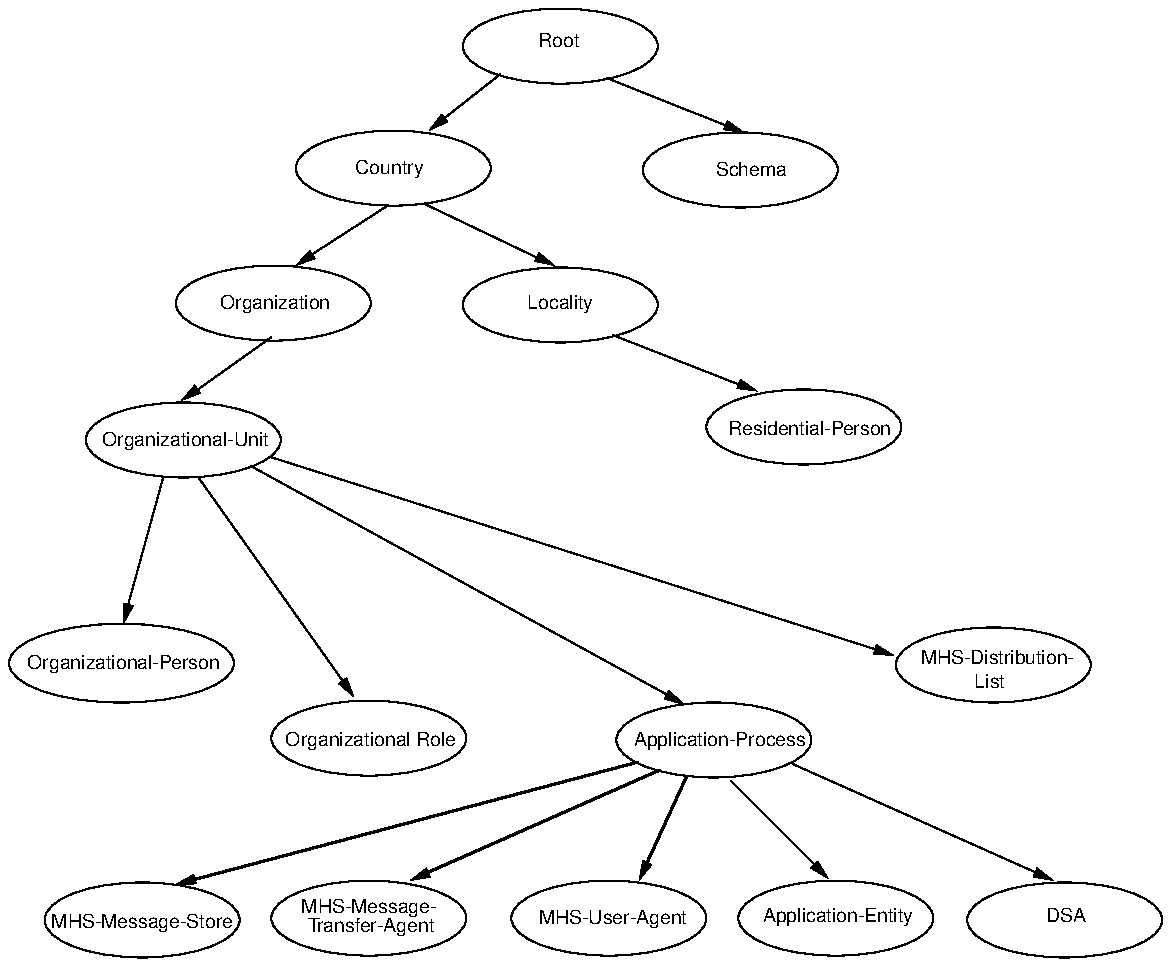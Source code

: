 ...\" @OSF_COPYRIGHT@
...\" COPYRIGHT NOTICE
...\" Copyright (c) 1990, 1991, 1992, 1993 Open Software Foundation, Inc.
...\" ALL RIGHTS RESERVED (DCE).  See the file named COPYRIGHT.DCE in the
...\" src directory for the full copyright text.
...\" 
...\" HISTORY
...\" $Log: fig1.06c.pic,v $
...\" Revision 1.1.2.1  1994/08/04  21:01:34  hal
...\" 	Create DCE GDS Admin Gd & Ref from GDS parts of Adm Gd & Cmd Ref; fix log
...\" 	[1994/08/04  20:36:36  hal]
...\"
...\" Revision 1.1.4.2  1993/08/12  17:19:11  buckler
...\" 	{edit, R1.0.2}
...\" 	Prentice-Hall editorial changes.
...\" 	[1993/08/12  17:02:09  buckler]
...\" 
...\" Revision 1.1.2.5  1993/01/28  19:08:10  dbelch
...\" 	Embedding copyright notice
...\" 	[1993/01/28  18:34:50  dbelch]
...\" 
...\" Revision 1.1.2.4  1993/01/10  21:31:24  rnollman
...\" 	fixes after Dublin edit
...\" 	[1993/01/10  21:31:06  rnollman]
...\" 
...\" Revision 1.1.2.3  1992/11/19  00:41:25  rnollman
...\" 	fixed illustration: added dashes to object classes
...\" 	[1992/11/19  00:40:47  rnollman]
...\" 
...\" Revision 1.1.2.2  1992/10/27  19:01:14  rnollman
...\" 	work in progress
...\" 	[1992/10/27  19:00:40  rnollman]
...\" 
...\" $EndLog$
.PS
scale = 106.667
#"\fH\s9The SRT contains two entries for Oganizational Person and Residential Person\s0\fP"  at 302, 19
line ->  from 101, 344 \
	to 184, 227 
ellipse wid 104 ht 40 at 192, 205
"\fH\s7Organizational Role\s0\fP"  at 193, 204
.ps 20
line ->  from 361, 184 \
	to 336, 129 
line ->  from 347, 188 \
	to 214, 129 
line ->  from 335, 192 \
	to 89, 127 
.ps 10
"\fH\s7MHS-Message-Store\s0\fP"  at 71, 107
ellipse wid 104 ht 40 at 192, 109
ellipse wid 104 ht 40 at 71, 108
"\fH\s7MHS-Message-\s0\fP"  at 192, 115
"\fH\s7Transfer-Agent\s0\fP"  at 193, 105
ellipse wid 104 ht 40 at 320, 109
"\fH\s7MHS-User-Agent\s0\fP"  at 322, 109
"\fH\s7List\s0\fP"  at 523, 235
"\fH\s7MHS-Distribution-\s0\fP"  at 527, 248
ellipse wid 104 ht 40 at 525, 244
line ->  from 385, 182 \
	to 437, 130 
"\fH\s7DSA\s0\fP"  at 564, 110
ellipse wid 104 ht 40 at 563, 108
line ->  from 418, 191 \
	to 557, 129 
line ->  from 82, 344 \
	to 61, 266 
"\fH\s7Application-Process\s0\fP"  at 379, 204
ellipse wid 104 ht 40 at 376, 204
line ->  from 129, 350 \
	to 360, 223 
"\fH\s7Schema\s0\fP"  at 396, 508
"\fH\s7Locality\s0\fP"  at 294, 437
"\fH\s7Organizational-Unit\s0\fP"  at 94, 364
"\fH\s7Organization\s0\fP"  at 142, 437
"\fH\s7Country\s0\fP"  at 203, 509
"\fH\s7Root\s0\fP"  at 293, 577
line ->  from 222, 490 \
	to 291, 457 
line ->  from 319, 557 \
	to 392, 528 
line ->  from 140, 419 \
	to 92, 385 
line ->  from 202, 489 \
	to 153, 457 
line ->  from 262, 559 \
	to 224, 529 
ellipse wid 104 ht 40 at 390, 508
ellipse wid 104 ht 40 at 294, 574
ellipse wid 104 ht 40 at 294, 436
ellipse wid 104 ht 40 at 205, 509
ellipse wid 104 ht 40 at 141, 437
ellipse wid 104 ht 40 at 93, 364
"\fH\s7Application-Entity\s0\fP"  at 442, 110
ellipse wid 104 ht 40 at 441, 109
line ->  from 140, 355 \
	to 472, 249 
ellipse wid 120 ht 42 at 60, 245
"\fH\s7Organizational-Person\s0\fP"  at 61, 245
"\fH\s7Residential-Person\s0\fP"  at 427, 370
ellipse wid 104 ht 40 at 424, 371
line ->  from 322, 420 \
	to 399, 390 
#"\f(HB\s7NOTE:\s0\fP"  at 43, 19
#"\fH\s9that specify different sets of permitted naming attributes.\s0\fP"  at 233, 4
.PE
